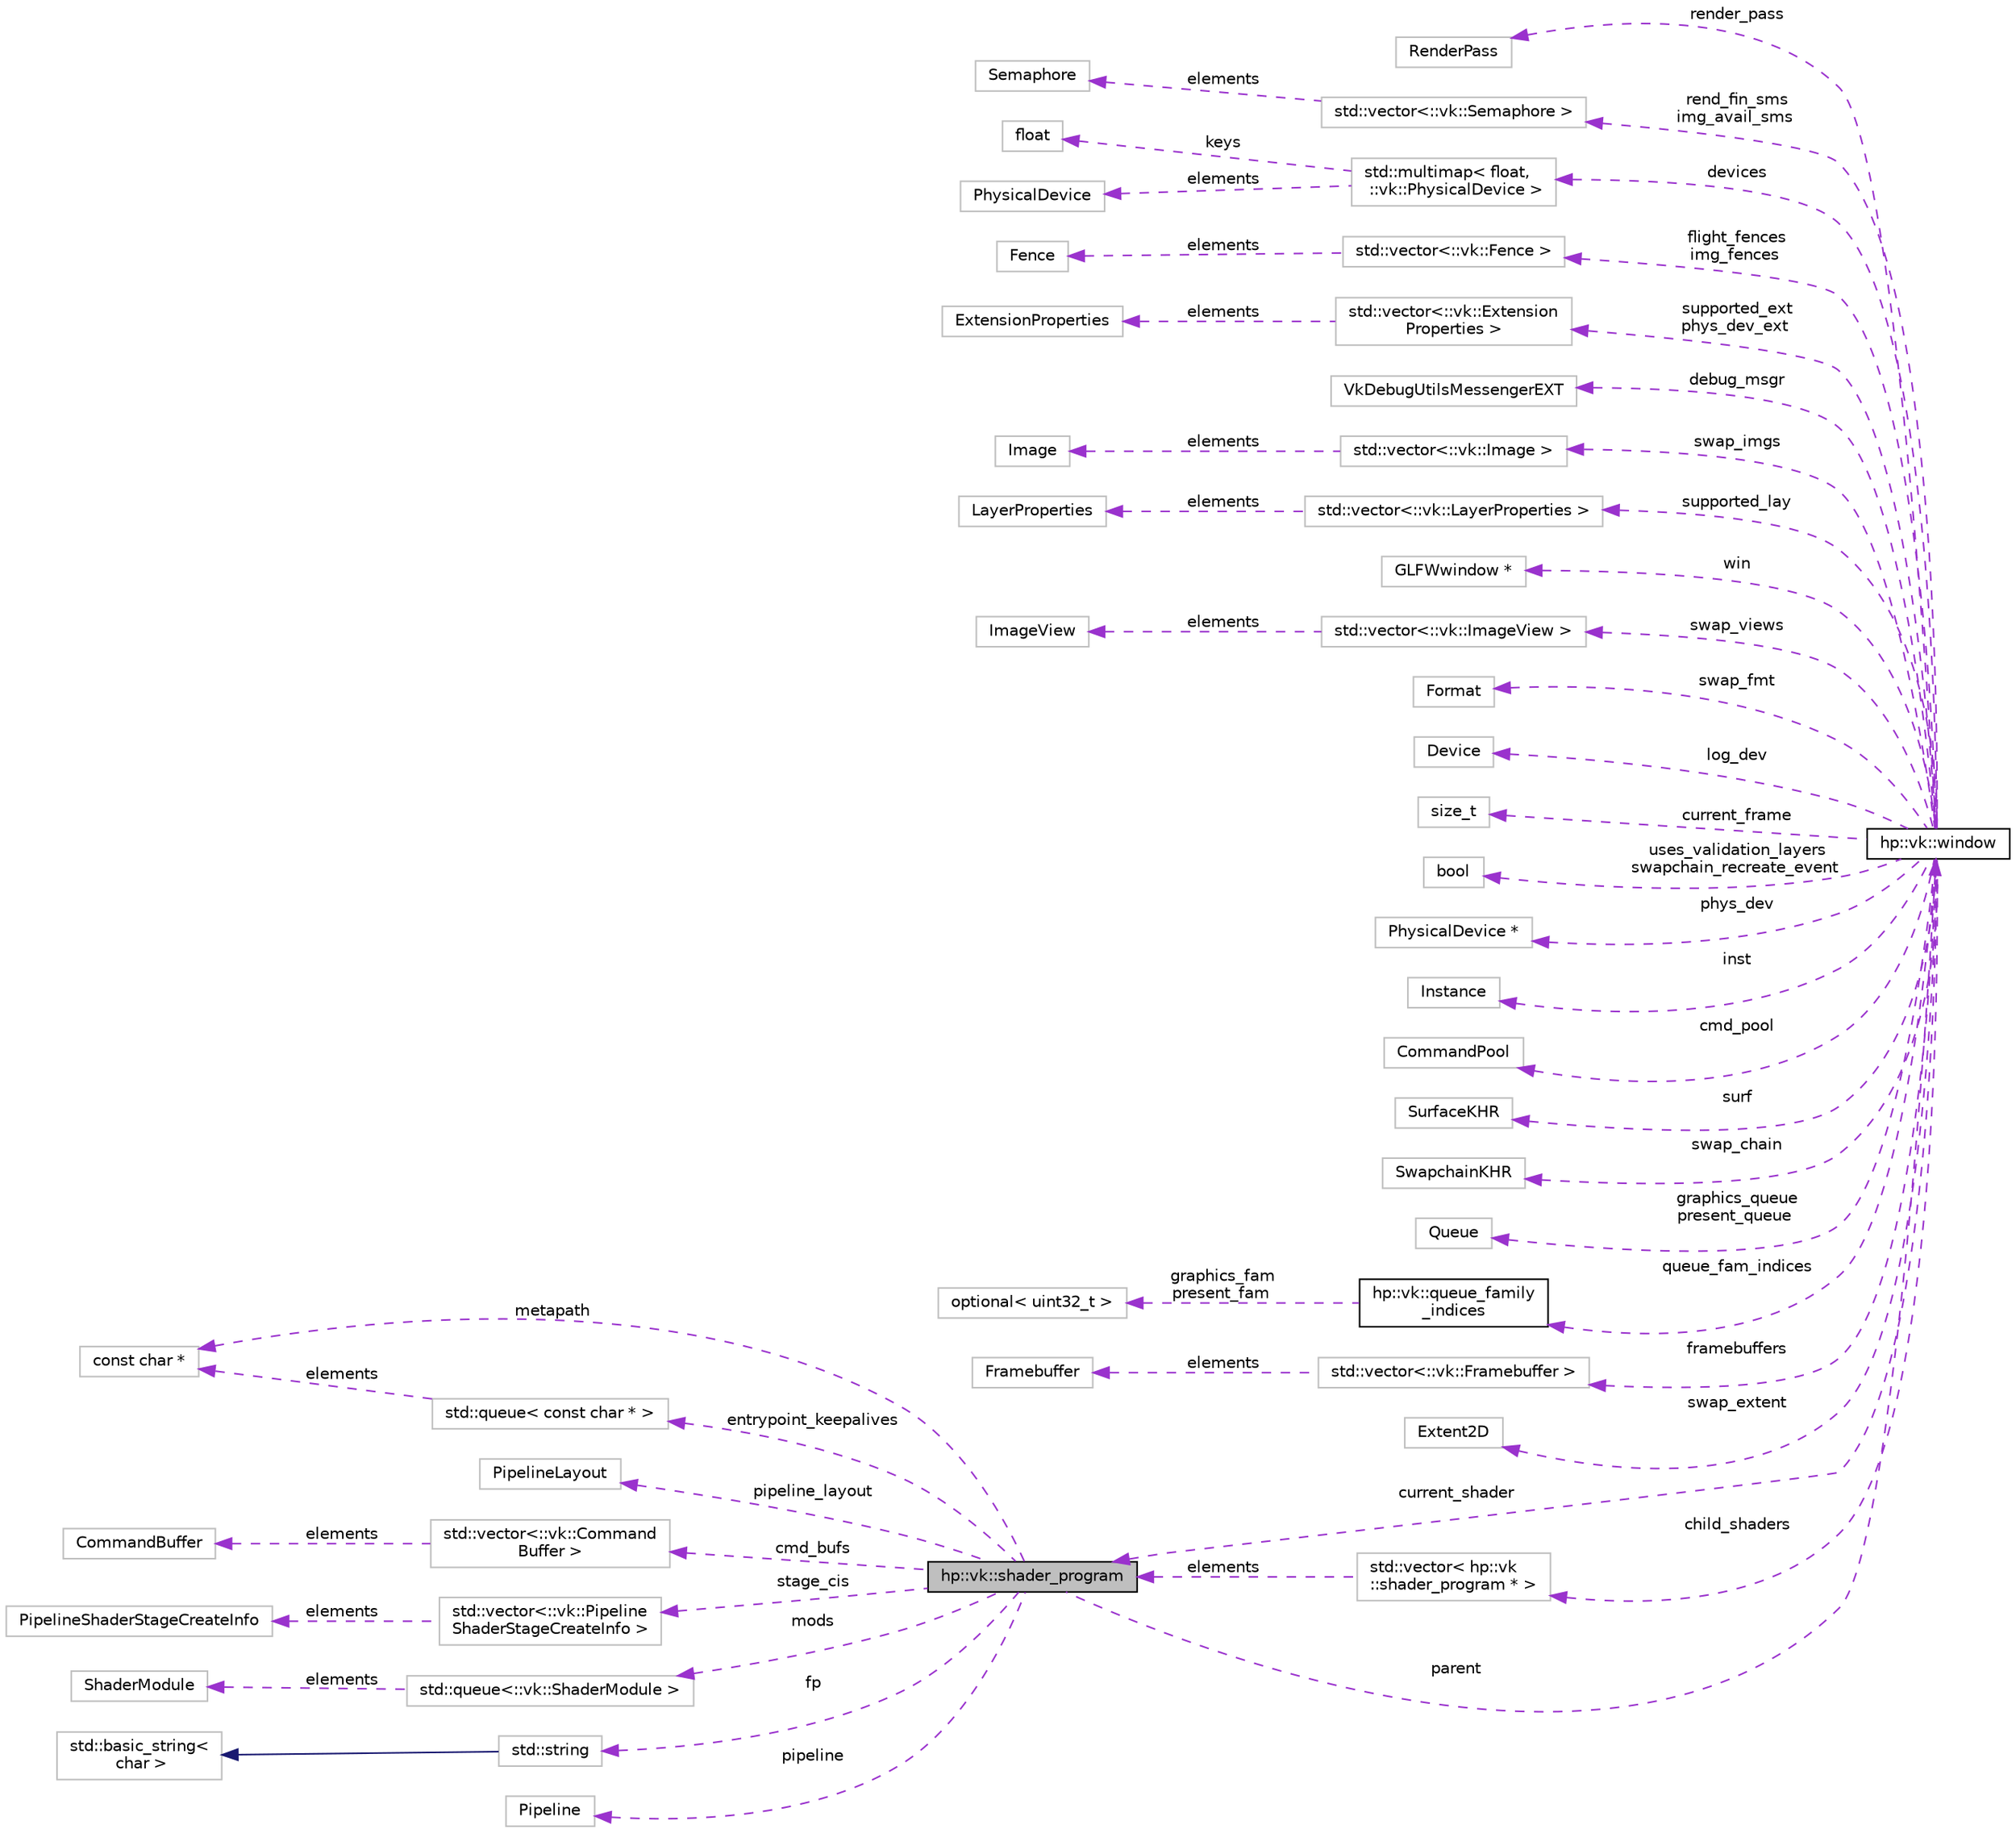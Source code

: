 digraph "hp::vk::shader_program"
{
 // INTERACTIVE_SVG=YES
 // LATEX_PDF_SIZE
  edge [fontname="Helvetica",fontsize="10",labelfontname="Helvetica",labelfontsize="10"];
  node [fontname="Helvetica",fontsize="10",shape=record];
  rankdir="LR";
  Node1 [label="hp::vk::shader_program",height=0.2,width=0.4,color="black", fillcolor="grey75", style="filled", fontcolor="black",tooltip=" "];
  Node2 -> Node1 [dir="back",color="darkorchid3",fontsize="10",style="dashed",label=" entrypoint_keepalives" ,fontname="Helvetica"];
  Node2 [label="std::queue\< const char * \>",height=0.2,width=0.4,color="grey75", fillcolor="white", style="filled",tooltip=" "];
  Node3 -> Node2 [dir="back",color="darkorchid3",fontsize="10",style="dashed",label=" elements" ,fontname="Helvetica"];
  Node3 [label="const char *",height=0.2,width=0.4,color="grey75", fillcolor="white", style="filled",tooltip=" "];
  Node4 -> Node1 [dir="back",color="darkorchid3",fontsize="10",style="dashed",label=" pipeline_layout" ,fontname="Helvetica"];
  Node4 [label="PipelineLayout",height=0.2,width=0.4,color="grey75", fillcolor="white", style="filled",tooltip=" "];
  Node5 -> Node1 [dir="back",color="darkorchid3",fontsize="10",style="dashed",label=" cmd_bufs" ,fontname="Helvetica"];
  Node5 [label="std::vector\<::vk::Command\lBuffer \>",height=0.2,width=0.4,color="grey75", fillcolor="white", style="filled",tooltip=" "];
  Node6 -> Node5 [dir="back",color="darkorchid3",fontsize="10",style="dashed",label=" elements" ,fontname="Helvetica"];
  Node6 [label="CommandBuffer",height=0.2,width=0.4,color="grey75", fillcolor="white", style="filled",tooltip=" "];
  Node7 -> Node1 [dir="back",color="darkorchid3",fontsize="10",style="dashed",label=" stage_cis" ,fontname="Helvetica"];
  Node7 [label="std::vector\<::vk::Pipeline\lShaderStageCreateInfo \>",height=0.2,width=0.4,color="grey75", fillcolor="white", style="filled",tooltip=" "];
  Node8 -> Node7 [dir="back",color="darkorchid3",fontsize="10",style="dashed",label=" elements" ,fontname="Helvetica"];
  Node8 [label="PipelineShaderStageCreateInfo",height=0.2,width=0.4,color="grey75", fillcolor="white", style="filled",tooltip=" "];
  Node9 -> Node1 [dir="back",color="darkorchid3",fontsize="10",style="dashed",label=" mods" ,fontname="Helvetica"];
  Node9 [label="std::queue\<::vk::ShaderModule \>",height=0.2,width=0.4,color="grey75", fillcolor="white", style="filled",tooltip=" "];
  Node10 -> Node9 [dir="back",color="darkorchid3",fontsize="10",style="dashed",label=" elements" ,fontname="Helvetica"];
  Node10 [label="ShaderModule",height=0.2,width=0.4,color="grey75", fillcolor="white", style="filled",tooltip=" "];
  Node11 -> Node1 [dir="back",color="darkorchid3",fontsize="10",style="dashed",label=" fp" ,fontname="Helvetica"];
  Node11 [label="std::string",height=0.2,width=0.4,color="grey75", fillcolor="white", style="filled",tooltip="STL class."];
  Node12 -> Node11 [dir="back",color="midnightblue",fontsize="10",style="solid",fontname="Helvetica"];
  Node12 [label="std::basic_string\<\l char \>",height=0.2,width=0.4,color="grey75", fillcolor="white", style="filled",tooltip="STL class."];
  Node13 -> Node1 [dir="back",color="darkorchid3",fontsize="10",style="dashed",label=" parent" ,fontname="Helvetica"];
  Node13 [label="hp::vk::window",height=0.2,width=0.4,color="black", fillcolor="white", style="filled",URL="$dd/d17/classhp_1_1vk_1_1window.html",tooltip=" "];
  Node14 -> Node13 [dir="back",color="darkorchid3",fontsize="10",style="dashed",label=" render_pass" ,fontname="Helvetica"];
  Node14 [label="RenderPass",height=0.2,width=0.4,color="grey75", fillcolor="white", style="filled",tooltip=" "];
  Node15 -> Node13 [dir="back",color="darkorchid3",fontsize="10",style="dashed",label=" rend_fin_sms\nimg_avail_sms" ,fontname="Helvetica"];
  Node15 [label="std::vector\<::vk::Semaphore \>",height=0.2,width=0.4,color="grey75", fillcolor="white", style="filled",tooltip=" "];
  Node16 -> Node15 [dir="back",color="darkorchid3",fontsize="10",style="dashed",label=" elements" ,fontname="Helvetica"];
  Node16 [label="Semaphore",height=0.2,width=0.4,color="grey75", fillcolor="white", style="filled",tooltip=" "];
  Node17 -> Node13 [dir="back",color="darkorchid3",fontsize="10",style="dashed",label=" devices" ,fontname="Helvetica"];
  Node17 [label="std::multimap\< float,\l ::vk::PhysicalDevice \>",height=0.2,width=0.4,color="grey75", fillcolor="white", style="filled",tooltip=" "];
  Node18 -> Node17 [dir="back",color="darkorchid3",fontsize="10",style="dashed",label=" keys" ,fontname="Helvetica"];
  Node18 [label="float",height=0.2,width=0.4,color="grey75", fillcolor="white", style="filled",tooltip=" "];
  Node19 -> Node17 [dir="back",color="darkorchid3",fontsize="10",style="dashed",label=" elements" ,fontname="Helvetica"];
  Node19 [label="PhysicalDevice",height=0.2,width=0.4,color="grey75", fillcolor="white", style="filled",tooltip=" "];
  Node20 -> Node13 [dir="back",color="darkorchid3",fontsize="10",style="dashed",label=" flight_fences\nimg_fences" ,fontname="Helvetica"];
  Node20 [label="std::vector\<::vk::Fence \>",height=0.2,width=0.4,color="grey75", fillcolor="white", style="filled",tooltip=" "];
  Node21 -> Node20 [dir="back",color="darkorchid3",fontsize="10",style="dashed",label=" elements" ,fontname="Helvetica"];
  Node21 [label="Fence",height=0.2,width=0.4,color="grey75", fillcolor="white", style="filled",tooltip=" "];
  Node22 -> Node13 [dir="back",color="darkorchid3",fontsize="10",style="dashed",label=" supported_ext\nphys_dev_ext" ,fontname="Helvetica"];
  Node22 [label="std::vector\<::vk::Extension\lProperties \>",height=0.2,width=0.4,color="grey75", fillcolor="white", style="filled",tooltip=" "];
  Node23 -> Node22 [dir="back",color="darkorchid3",fontsize="10",style="dashed",label=" elements" ,fontname="Helvetica"];
  Node23 [label="ExtensionProperties",height=0.2,width=0.4,color="grey75", fillcolor="white", style="filled",tooltip=" "];
  Node24 -> Node13 [dir="back",color="darkorchid3",fontsize="10",style="dashed",label=" debug_msgr" ,fontname="Helvetica"];
  Node24 [label="VkDebugUtilsMessengerEXT",height=0.2,width=0.4,color="grey75", fillcolor="white", style="filled",tooltip=" "];
  Node25 -> Node13 [dir="back",color="darkorchid3",fontsize="10",style="dashed",label=" swap_imgs" ,fontname="Helvetica"];
  Node25 [label="std::vector\<::vk::Image \>",height=0.2,width=0.4,color="grey75", fillcolor="white", style="filled",tooltip=" "];
  Node26 -> Node25 [dir="back",color="darkorchid3",fontsize="10",style="dashed",label=" elements" ,fontname="Helvetica"];
  Node26 [label="Image",height=0.2,width=0.4,color="grey75", fillcolor="white", style="filled",tooltip=" "];
  Node27 -> Node13 [dir="back",color="darkorchid3",fontsize="10",style="dashed",label=" supported_lay" ,fontname="Helvetica"];
  Node27 [label="std::vector\<::vk::LayerProperties \>",height=0.2,width=0.4,color="grey75", fillcolor="white", style="filled",tooltip=" "];
  Node28 -> Node27 [dir="back",color="darkorchid3",fontsize="10",style="dashed",label=" elements" ,fontname="Helvetica"];
  Node28 [label="LayerProperties",height=0.2,width=0.4,color="grey75", fillcolor="white", style="filled",tooltip=" "];
  Node29 -> Node13 [dir="back",color="darkorchid3",fontsize="10",style="dashed",label=" win" ,fontname="Helvetica"];
  Node29 [label="GLFWwindow *",height=0.2,width=0.4,color="grey75", fillcolor="white", style="filled",tooltip=" "];
  Node30 -> Node13 [dir="back",color="darkorchid3",fontsize="10",style="dashed",label=" swap_views" ,fontname="Helvetica"];
  Node30 [label="std::vector\<::vk::ImageView \>",height=0.2,width=0.4,color="grey75", fillcolor="white", style="filled",tooltip=" "];
  Node31 -> Node30 [dir="back",color="darkorchid3",fontsize="10",style="dashed",label=" elements" ,fontname="Helvetica"];
  Node31 [label="ImageView",height=0.2,width=0.4,color="grey75", fillcolor="white", style="filled",tooltip=" "];
  Node32 -> Node13 [dir="back",color="darkorchid3",fontsize="10",style="dashed",label=" swap_fmt" ,fontname="Helvetica"];
  Node32 [label="Format",height=0.2,width=0.4,color="grey75", fillcolor="white", style="filled",tooltip=" "];
  Node33 -> Node13 [dir="back",color="darkorchid3",fontsize="10",style="dashed",label=" log_dev" ,fontname="Helvetica"];
  Node33 [label="Device",height=0.2,width=0.4,color="grey75", fillcolor="white", style="filled",tooltip=" "];
  Node34 -> Node13 [dir="back",color="darkorchid3",fontsize="10",style="dashed",label=" current_frame" ,fontname="Helvetica"];
  Node34 [label="size_t",height=0.2,width=0.4,color="grey75", fillcolor="white", style="filled",tooltip=" "];
  Node35 -> Node13 [dir="back",color="darkorchid3",fontsize="10",style="dashed",label=" uses_validation_layers\nswapchain_recreate_event" ,fontname="Helvetica"];
  Node35 [label="bool",height=0.2,width=0.4,color="grey75", fillcolor="white", style="filled",tooltip=" "];
  Node36 -> Node13 [dir="back",color="darkorchid3",fontsize="10",style="dashed",label=" phys_dev" ,fontname="Helvetica"];
  Node36 [label="PhysicalDevice *",height=0.2,width=0.4,color="grey75", fillcolor="white", style="filled",tooltip=" "];
  Node37 -> Node13 [dir="back",color="darkorchid3",fontsize="10",style="dashed",label=" inst" ,fontname="Helvetica"];
  Node37 [label="Instance",height=0.2,width=0.4,color="grey75", fillcolor="white", style="filled",tooltip=" "];
  Node38 -> Node13 [dir="back",color="darkorchid3",fontsize="10",style="dashed",label=" cmd_pool" ,fontname="Helvetica"];
  Node38 [label="CommandPool",height=0.2,width=0.4,color="grey75", fillcolor="white", style="filled",tooltip=" "];
  Node39 -> Node13 [dir="back",color="darkorchid3",fontsize="10",style="dashed",label=" surf" ,fontname="Helvetica"];
  Node39 [label="SurfaceKHR",height=0.2,width=0.4,color="grey75", fillcolor="white", style="filled",tooltip=" "];
  Node1 -> Node13 [dir="back",color="darkorchid3",fontsize="10",style="dashed",label=" current_shader" ,fontname="Helvetica"];
  Node40 -> Node13 [dir="back",color="darkorchid3",fontsize="10",style="dashed",label=" child_shaders" ,fontname="Helvetica"];
  Node40 [label="std::vector\< hp::vk\l::shader_program * \>",height=0.2,width=0.4,color="grey75", fillcolor="white", style="filled",tooltip=" "];
  Node1 -> Node40 [dir="back",color="darkorchid3",fontsize="10",style="dashed",label=" elements" ,fontname="Helvetica"];
  Node41 -> Node13 [dir="back",color="darkorchid3",fontsize="10",style="dashed",label=" swap_chain" ,fontname="Helvetica"];
  Node41 [label="SwapchainKHR",height=0.2,width=0.4,color="grey75", fillcolor="white", style="filled",tooltip=" "];
  Node42 -> Node13 [dir="back",color="darkorchid3",fontsize="10",style="dashed",label=" graphics_queue\npresent_queue" ,fontname="Helvetica"];
  Node42 [label="Queue",height=0.2,width=0.4,color="grey75", fillcolor="white", style="filled",tooltip=" "];
  Node43 -> Node13 [dir="back",color="darkorchid3",fontsize="10",style="dashed",label=" queue_fam_indices" ,fontname="Helvetica"];
  Node43 [label="hp::vk::queue_family\l_indices",height=0.2,width=0.4,color="black", fillcolor="white", style="filled",URL="$df/d1c/structhp_1_1vk_1_1queue__family__indices.html",tooltip=" "];
  Node44 -> Node43 [dir="back",color="darkorchid3",fontsize="10",style="dashed",label=" graphics_fam\npresent_fam" ,fontname="Helvetica"];
  Node44 [label="optional\< uint32_t \>",height=0.2,width=0.4,color="grey75", fillcolor="white", style="filled",tooltip=" "];
  Node45 -> Node13 [dir="back",color="darkorchid3",fontsize="10",style="dashed",label=" framebuffers" ,fontname="Helvetica"];
  Node45 [label="std::vector\<::vk::Framebuffer \>",height=0.2,width=0.4,color="grey75", fillcolor="white", style="filled",tooltip=" "];
  Node46 -> Node45 [dir="back",color="darkorchid3",fontsize="10",style="dashed",label=" elements" ,fontname="Helvetica"];
  Node46 [label="Framebuffer",height=0.2,width=0.4,color="grey75", fillcolor="white", style="filled",tooltip=" "];
  Node47 -> Node13 [dir="back",color="darkorchid3",fontsize="10",style="dashed",label=" swap_extent" ,fontname="Helvetica"];
  Node47 [label="Extent2D",height=0.2,width=0.4,color="grey75", fillcolor="white", style="filled",tooltip=" "];
  Node3 -> Node1 [dir="back",color="darkorchid3",fontsize="10",style="dashed",label=" metapath" ,fontname="Helvetica"];
  Node48 -> Node1 [dir="back",color="darkorchid3",fontsize="10",style="dashed",label=" pipeline" ,fontname="Helvetica"];
  Node48 [label="Pipeline",height=0.2,width=0.4,color="grey75", fillcolor="white", style="filled",tooltip=" "];
}
